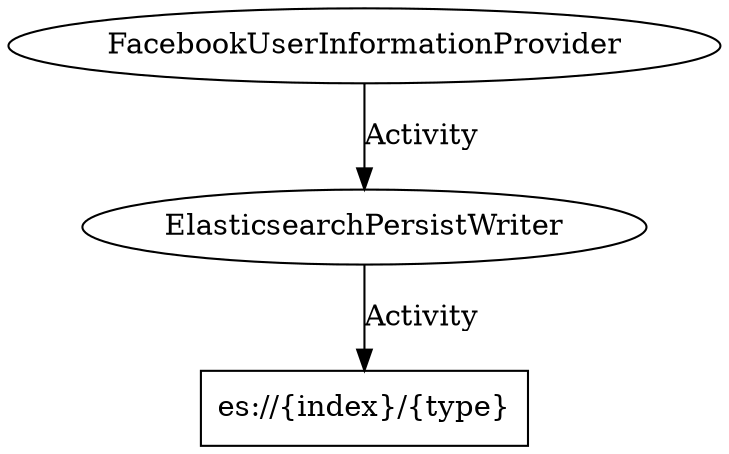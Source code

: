 digraph g {

  //providers
  FacebookUserInformationProvider [label="FacebookUserInformationProvider",shape=ellipse,URL="https://github.com/apache/incubator-streams/blob/master/streams-contrib/streams-provider-facebook/src/main/java/org/apache/streams/facebook/provider/FacebookUserInformationProvider.java"];

  //persisters
  ElasticsearchPersistWriter [label="ElasticsearchPersistWriter",shape=ellipse,URL="https://github.com/apache/incubator-streams/blob/master/streams-contrib/streams-persist-elasticsearch/src/main/java/org/apache/streams/elasticsearch/ElasticsearchPersistWriter.java"];

  //data
  destination [label="es://{index}/{type}",shape=box];

  //stream
  FacebookUserInformationProvider -> ElasticsearchPersistWriter [label="Activity",URL="https://github.com/apache/incubator-streams/blob/master/streams-pojo/src/main/jsonschema/org/apache/streams/pojo/json/activity.json"];
  ElasticsearchPersistWriter -> destination [label="Activity",URL="https://github.com/apache/incubator-streams/blob/master/streams-pojo/src/main/jsonschema/org/apache/streams/pojo/json/activity.json"];
}